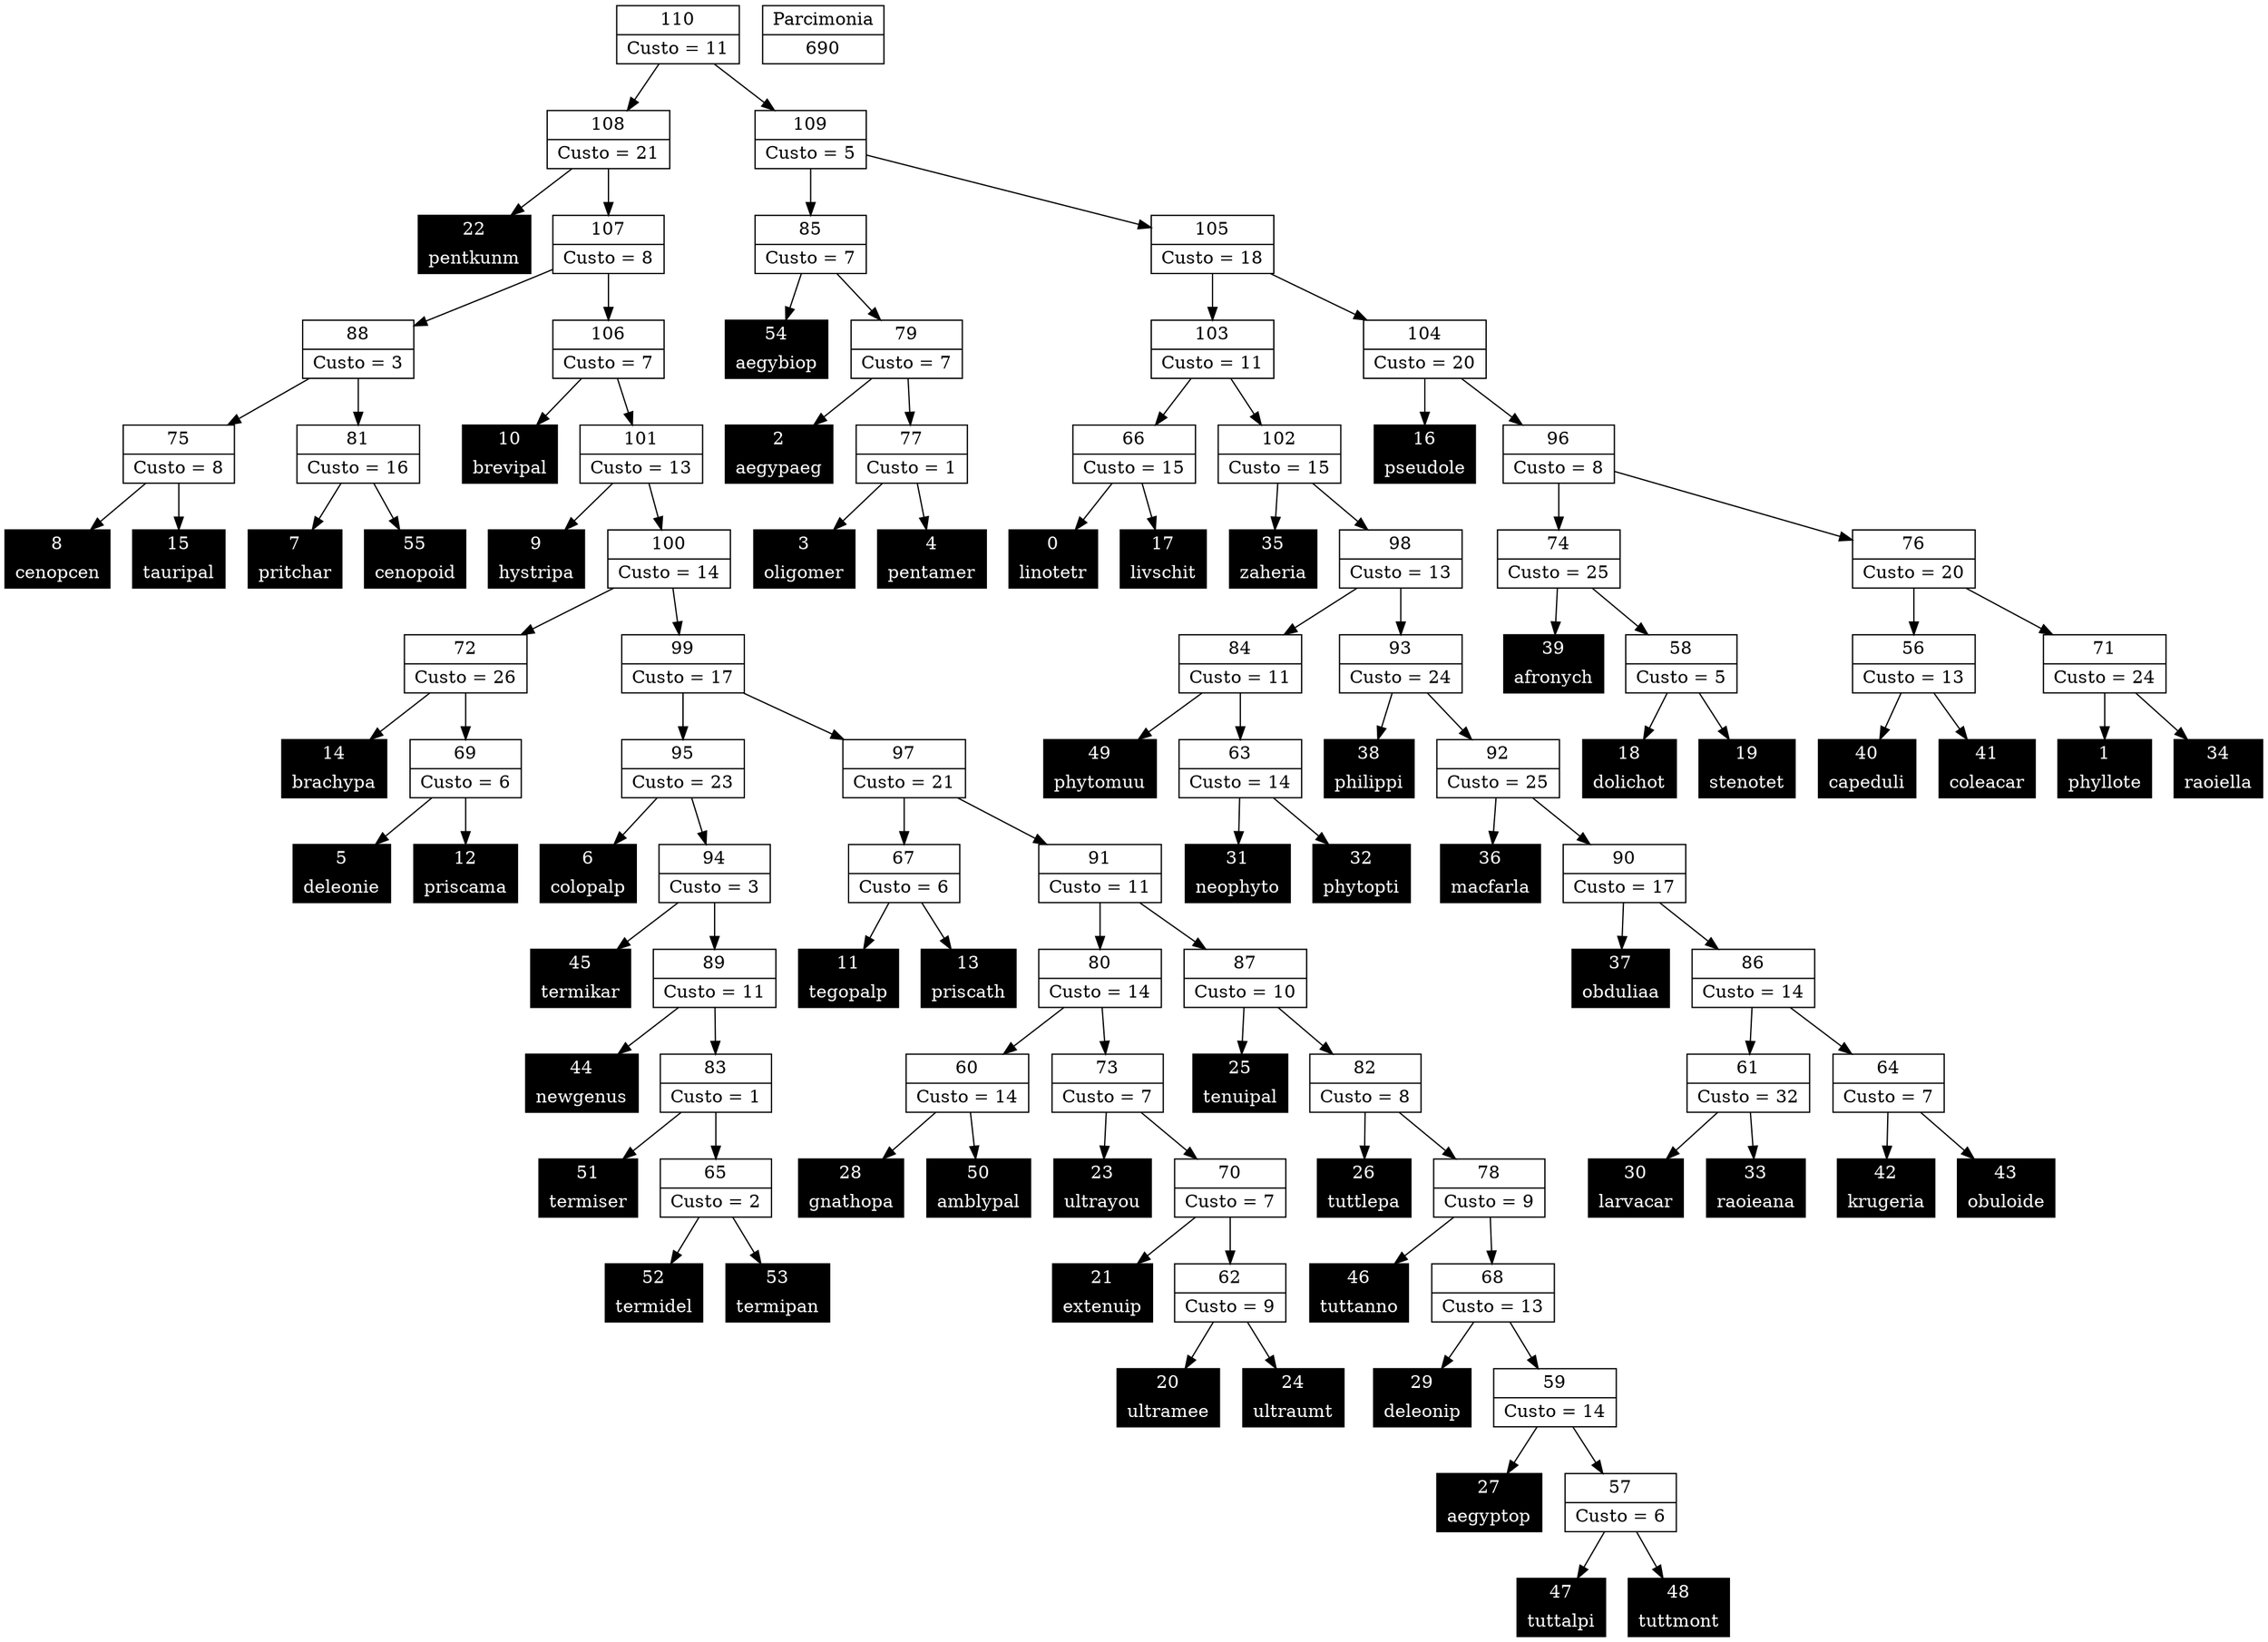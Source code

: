 Digraph G {
0 [shape="record", label="{0 | linotetr}",style=filled, color=black, fontcolor=white,fontsize=14, height=0.5]
1 [shape="record", label="{1 | phyllote}",style=filled, color=black, fontcolor=white,fontsize=14, height=0.5]
2 [shape="record", label="{2 | aegypaeg}",style=filled, color=black, fontcolor=white,fontsize=14, height=0.5]
3 [shape="record", label="{3 | oligomer}",style=filled, color=black, fontcolor=white,fontsize=14, height=0.5]
4 [shape="record", label="{4 | pentamer}",style=filled, color=black, fontcolor=white,fontsize=14, height=0.5]
5 [shape="record", label="{5 | deleonie}",style=filled, color=black, fontcolor=white,fontsize=14, height=0.5]
6 [shape="record", label="{6 | colopalp}",style=filled, color=black, fontcolor=white,fontsize=14, height=0.5]
7 [shape="record", label="{7 | pritchar}",style=filled, color=black, fontcolor=white,fontsize=14, height=0.5]
8 [shape="record", label="{8 | cenopcen}",style=filled, color=black, fontcolor=white,fontsize=14, height=0.5]
9 [shape="record", label="{9 | hystripa}",style=filled, color=black, fontcolor=white,fontsize=14, height=0.5]
10 [shape="record", label="{10 | brevipal}",style=filled, color=black, fontcolor=white,fontsize=14, height=0.5]
11 [shape="record", label="{11 | tegopalp}",style=filled, color=black, fontcolor=white,fontsize=14, height=0.5]
12 [shape="record", label="{12 | priscama}",style=filled, color=black, fontcolor=white,fontsize=14, height=0.5]
13 [shape="record", label="{13 | priscath}",style=filled, color=black, fontcolor=white,fontsize=14, height=0.5]
14 [shape="record", label="{14 | brachypa}",style=filled, color=black, fontcolor=white,fontsize=14, height=0.5]
15 [shape="record", label="{15 | tauripal}",style=filled, color=black, fontcolor=white,fontsize=14, height=0.5]
16 [shape="record", label="{16 | pseudole}",style=filled, color=black, fontcolor=white,fontsize=14, height=0.5]
17 [shape="record", label="{17 | livschit}",style=filled, color=black, fontcolor=white,fontsize=14, height=0.5]
18 [shape="record", label="{18 | dolichot}",style=filled, color=black, fontcolor=white,fontsize=14, height=0.5]
19 [shape="record", label="{19 | stenotet}",style=filled, color=black, fontcolor=white,fontsize=14, height=0.5]
20 [shape="record", label="{20 | ultramee}",style=filled, color=black, fontcolor=white,fontsize=14, height=0.5]
21 [shape="record", label="{21 | extenuip}",style=filled, color=black, fontcolor=white,fontsize=14, height=0.5]
22 [shape="record", label="{22 | pentkunm}",style=filled, color=black, fontcolor=white,fontsize=14, height=0.5]
23 [shape="record", label="{23 | ultrayou}",style=filled, color=black, fontcolor=white,fontsize=14, height=0.5]
24 [shape="record", label="{24 | ultraumt}",style=filled, color=black, fontcolor=white,fontsize=14, height=0.5]
25 [shape="record", label="{25 | tenuipal}",style=filled, color=black, fontcolor=white,fontsize=14, height=0.5]
26 [shape="record", label="{26 | tuttlepa}",style=filled, color=black, fontcolor=white,fontsize=14, height=0.5]
27 [shape="record", label="{27 | aegyptop}",style=filled, color=black, fontcolor=white,fontsize=14, height=0.5]
28 [shape="record", label="{28 | gnathopa}",style=filled, color=black, fontcolor=white,fontsize=14, height=0.5]
29 [shape="record", label="{29 | deleonip}",style=filled, color=black, fontcolor=white,fontsize=14, height=0.5]
30 [shape="record", label="{30 | larvacar}",style=filled, color=black, fontcolor=white,fontsize=14, height=0.5]
31 [shape="record", label="{31 | neophyto}",style=filled, color=black, fontcolor=white,fontsize=14, height=0.5]
32 [shape="record", label="{32 | phytopti}",style=filled, color=black, fontcolor=white,fontsize=14, height=0.5]
33 [shape="record", label="{33 | raoieana}",style=filled, color=black, fontcolor=white,fontsize=14, height=0.5]
34 [shape="record", label="{34 | raoiella}",style=filled, color=black, fontcolor=white,fontsize=14, height=0.5]
35 [shape="record", label="{35 | zaheria}",style=filled, color=black, fontcolor=white,fontsize=14, height=0.5]
36 [shape="record", label="{36 | macfarla}",style=filled, color=black, fontcolor=white,fontsize=14, height=0.5]
37 [shape="record", label="{37 | obduliaa}",style=filled, color=black, fontcolor=white,fontsize=14, height=0.5]
38 [shape="record", label="{38 | philippi}",style=filled, color=black, fontcolor=white,fontsize=14, height=0.5]
39 [shape="record", label="{39 | afronych}",style=filled, color=black, fontcolor=white,fontsize=14, height=0.5]
40 [shape="record", label="{40 | capeduli}",style=filled, color=black, fontcolor=white,fontsize=14, height=0.5]
41 [shape="record", label="{41 | coleacar}",style=filled, color=black, fontcolor=white,fontsize=14, height=0.5]
42 [shape="record", label="{42 | krugeria}",style=filled, color=black, fontcolor=white,fontsize=14, height=0.5]
43 [shape="record", label="{43 | obuloide}",style=filled, color=black, fontcolor=white,fontsize=14, height=0.5]
44 [shape="record", label="{44 | newgenus}",style=filled, color=black, fontcolor=white,fontsize=14, height=0.5]
45 [shape="record", label="{45 | termikar}",style=filled, color=black, fontcolor=white,fontsize=14, height=0.5]
46 [shape="record", label="{46 | tuttanno}",style=filled, color=black, fontcolor=white,fontsize=14, height=0.5]
47 [shape="record", label="{47 | tuttalpi}",style=filled, color=black, fontcolor=white,fontsize=14, height=0.5]
48 [shape="record", label="{48 | tuttmont}",style=filled, color=black, fontcolor=white,fontsize=14, height=0.5]
49 [shape="record", label="{49 | phytomuu}",style=filled, color=black, fontcolor=white,fontsize=14, height=0.5]
50 [shape="record", label="{50 | amblypal}",style=filled, color=black, fontcolor=white,fontsize=14, height=0.5]
51 [shape="record", label="{51 | termiser}",style=filled, color=black, fontcolor=white,fontsize=14, height=0.5]
52 [shape="record", label="{52 | termidel}",style=filled, color=black, fontcolor=white,fontsize=14, height=0.5]
53 [shape="record", label="{53 | termipan}",style=filled, color=black, fontcolor=white,fontsize=14, height=0.5]
54 [shape="record", label="{54 | aegybiop}",style=filled, color=black, fontcolor=white,fontsize=14, height=0.5]
55 [shape="record", label="{55 | cenopoid}",style=filled, color=black, fontcolor=white,fontsize=14, height=0.5]
56 [shape="record", label="{56|Custo = 13}"]
57 [shape="record", label="{57|Custo = 6}"]
58 [shape="record", label="{58|Custo = 5}"]
59 [shape="record", label="{59|Custo = 14}"]
60 [shape="record", label="{60|Custo = 14}"]
61 [shape="record", label="{61|Custo = 32}"]
62 [shape="record", label="{62|Custo = 9}"]
63 [shape="record", label="{63|Custo = 14}"]
64 [shape="record", label="{64|Custo = 7}"]
65 [shape="record", label="{65|Custo = 2}"]
66 [shape="record", label="{66|Custo = 15}"]
67 [shape="record", label="{67|Custo = 6}"]
68 [shape="record", label="{68|Custo = 13}"]
69 [shape="record", label="{69|Custo = 6}"]
70 [shape="record", label="{70|Custo = 7}"]
71 [shape="record", label="{71|Custo = 24}"]
72 [shape="record", label="{72|Custo = 26}"]
73 [shape="record", label="{73|Custo = 7}"]
74 [shape="record", label="{74|Custo = 25}"]
75 [shape="record", label="{75|Custo = 8}"]
76 [shape="record", label="{76|Custo = 20}"]
77 [shape="record", label="{77|Custo = 1}"]
78 [shape="record", label="{78|Custo = 9}"]
79 [shape="record", label="{79|Custo = 7}"]
80 [shape="record", label="{80|Custo = 14}"]
81 [shape="record", label="{81|Custo = 16}"]
82 [shape="record", label="{82|Custo = 8}"]
83 [shape="record", label="{83|Custo = 1}"]
84 [shape="record", label="{84|Custo = 11}"]
85 [shape="record", label="{85|Custo = 7}"]
86 [shape="record", label="{86|Custo = 14}"]
87 [shape="record", label="{87|Custo = 10}"]
88 [shape="record", label="{88|Custo = 3}"]
89 [shape="record", label="{89|Custo = 11}"]
90 [shape="record", label="{90|Custo = 17}"]
91 [shape="record", label="{91|Custo = 11}"]
92 [shape="record", label="{92|Custo = 25}"]
93 [shape="record", label="{93|Custo = 24}"]
94 [shape="record", label="{94|Custo = 3}"]
95 [shape="record", label="{95|Custo = 23}"]
96 [shape="record", label="{96|Custo = 8}"]
97 [shape="record", label="{97|Custo = 21}"]
98 [shape="record", label="{98|Custo = 13}"]
99 [shape="record", label="{99|Custo = 17}"]
100 [shape="record", label="{100|Custo = 14}"]
101 [shape="record", label="{101|Custo = 13}"]
102 [shape="record", label="{102|Custo = 15}"]
103 [shape="record", label="{103|Custo = 11}"]
104 [shape="record", label="{104|Custo = 20}"]
105 [shape="record", label="{105|Custo = 18}"]
106 [shape="record", label="{106|Custo = 7}"]
107 [shape="record", label="{107|Custo = 8}"]
108 [shape="record", label="{108|Custo = 21}"]
109 [shape="record", label="{109|Custo = 5}"]
110 [shape="record", label="{110|Custo = 11}"]

56->41
56->40
57->48
57->47
58->19
58->18
59->57
59->27
60->50
60->28
61->33
61->30
62->24
62->20
63->32
63->31
64->43
64->42
65->53
65->52
66->17
66->0
67->13
67->11
68->59
68->29
69->12
69->5
70->62
70->21
71->34
71->1
72->69
72->14
73->70
73->23
74->58
74->39
75->15
75->8
76->71
76->56
77->4
77->3
78->68
78->46
79->77
79->2
80->73
80->60
81->55
81->7
82->78
82->26
83->65
83->51
84->63
84->49
85->79
85->54
86->64
86->61
87->82
87->25
88->81
88->75
89->83
89->44
90->86
90->37
91->87
91->80
92->90
92->36
93->92
93->38
94->89
94->45
95->94
95->6
96->76
96->74
97->91
97->67
98->93
98->84
99->97
99->95
100->99
100->72
101->100
101->9
102->98
102->35
103->102
103->66
104->96
104->16
105->104
105->103
106->101
106->10
107->106
107->88
108->107
108->22
109->105
109->85
110->109
110->108

690 [shape="record", label="{Parcimonia|690}"]
}